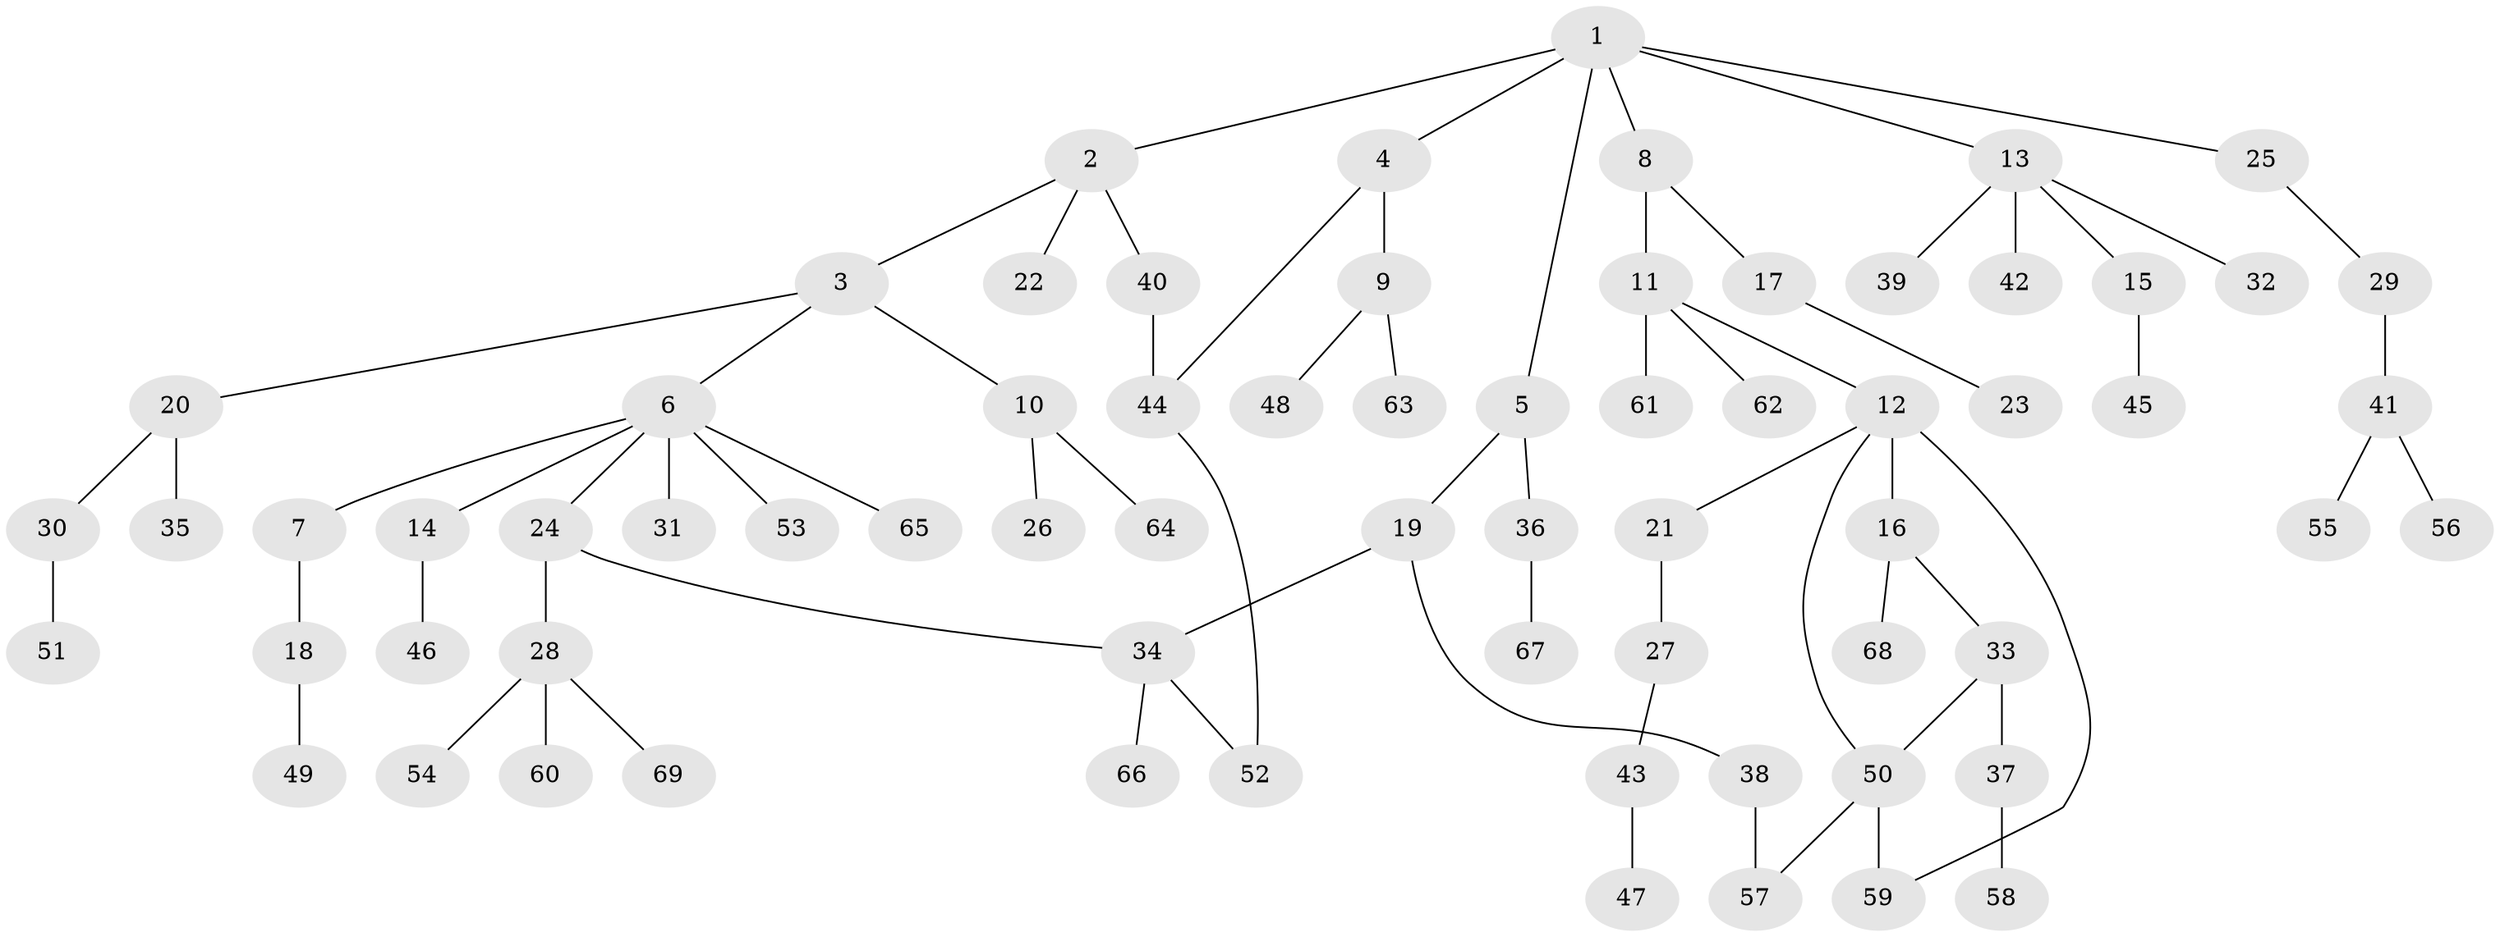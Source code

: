 // Generated by graph-tools (version 1.1) at 2025/10/02/27/25 16:10:54]
// undirected, 69 vertices, 74 edges
graph export_dot {
graph [start="1"]
  node [color=gray90,style=filled];
  1;
  2;
  3;
  4;
  5;
  6;
  7;
  8;
  9;
  10;
  11;
  12;
  13;
  14;
  15;
  16;
  17;
  18;
  19;
  20;
  21;
  22;
  23;
  24;
  25;
  26;
  27;
  28;
  29;
  30;
  31;
  32;
  33;
  34;
  35;
  36;
  37;
  38;
  39;
  40;
  41;
  42;
  43;
  44;
  45;
  46;
  47;
  48;
  49;
  50;
  51;
  52;
  53;
  54;
  55;
  56;
  57;
  58;
  59;
  60;
  61;
  62;
  63;
  64;
  65;
  66;
  67;
  68;
  69;
  1 -- 2;
  1 -- 4;
  1 -- 5;
  1 -- 8;
  1 -- 13;
  1 -- 25;
  2 -- 3;
  2 -- 22;
  2 -- 40;
  3 -- 6;
  3 -- 10;
  3 -- 20;
  4 -- 9;
  4 -- 44;
  5 -- 19;
  5 -- 36;
  6 -- 7;
  6 -- 14;
  6 -- 24;
  6 -- 31;
  6 -- 53;
  6 -- 65;
  7 -- 18;
  8 -- 11;
  8 -- 17;
  9 -- 48;
  9 -- 63;
  10 -- 26;
  10 -- 64;
  11 -- 12;
  11 -- 61;
  11 -- 62;
  12 -- 16;
  12 -- 21;
  12 -- 59;
  12 -- 50;
  13 -- 15;
  13 -- 32;
  13 -- 39;
  13 -- 42;
  14 -- 46;
  15 -- 45;
  16 -- 33;
  16 -- 68;
  17 -- 23;
  18 -- 49;
  19 -- 38;
  19 -- 34;
  20 -- 30;
  20 -- 35;
  21 -- 27;
  24 -- 28;
  24 -- 34;
  25 -- 29;
  27 -- 43;
  28 -- 54;
  28 -- 60;
  28 -- 69;
  29 -- 41;
  30 -- 51;
  33 -- 37;
  33 -- 50;
  34 -- 66;
  34 -- 52;
  36 -- 67;
  37 -- 58;
  38 -- 57;
  40 -- 44;
  41 -- 55;
  41 -- 56;
  43 -- 47;
  44 -- 52;
  50 -- 59;
  50 -- 57;
}
